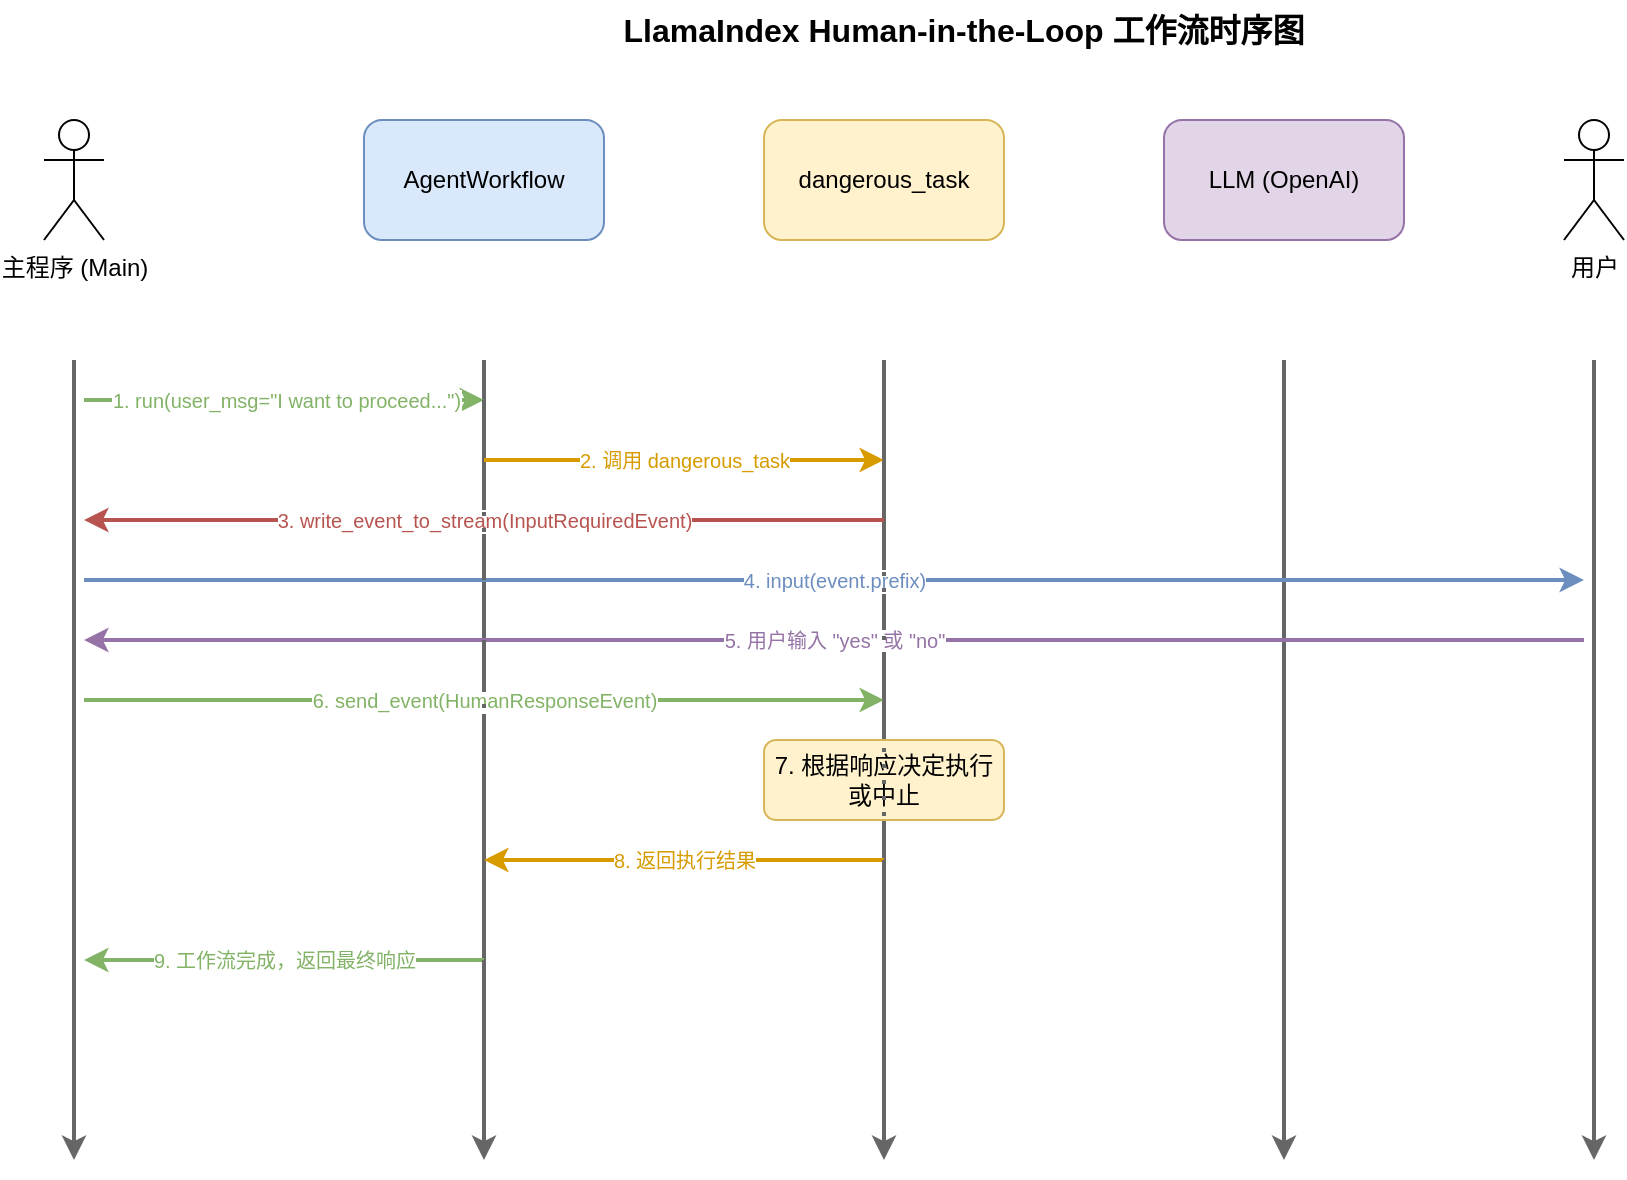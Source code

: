 <mxfile>
    <diagram name="LlamaIndex Human-in-the-Loop" id="llamaindex-human-in-loop">
        <mxGraphModel dx="532" dy="487" grid="1" gridSize="10" guides="1" tooltips="1" connect="1" arrows="1" fold="1" page="1" pageScale="1" pageWidth="1169" pageHeight="827" math="0" shadow="0">
            <root>
                <mxCell id="0"/>
                <mxCell id="1" parent="0"/>
                <mxCell id="2" value="主程序 (Main)" style="shape=umlActor;verticalLabelPosition=bottom;verticalAlign=top;html=1;" vertex="1" parent="1">
                    <mxGeometry x="40" y="80" width="30" height="60" as="geometry"/>
                </mxCell>
                <mxCell id="3" value="AgentWorkflow" style="rounded=1;whiteSpace=wrap;html=1;fillColor=#dae8fc;strokeColor=#6c8ebf;" vertex="1" parent="1">
                    <mxGeometry x="200" y="80" width="120" height="60" as="geometry"/>
                </mxCell>
                <mxCell id="4" value="dangerous_task" style="rounded=1;whiteSpace=wrap;html=1;fillColor=#fff2cc;strokeColor=#d6b656;" vertex="1" parent="1">
                    <mxGeometry x="400" y="80" width="120" height="60" as="geometry"/>
                </mxCell>
                <mxCell id="5" value="LLM (OpenAI)" style="rounded=1;whiteSpace=wrap;html=1;fillColor=#e1d5e7;strokeColor=#9673a6;" vertex="1" parent="1">
                    <mxGeometry x="600" y="80" width="120" height="60" as="geometry"/>
                </mxCell>
                <mxCell id="6" value="用户" style="shape=umlActor;verticalLabelPosition=bottom;verticalAlign=top;html=1;" vertex="1" parent="1">
                    <mxGeometry x="800" y="80" width="30" height="60" as="geometry"/>
                </mxCell>
                <mxCell id="7" value="" style="endArrow=classic;html=1;rounded=0;strokeWidth=2;strokeColor=#666666;" edge="1" parent="1">
                    <mxGeometry width="50" height="50" relative="1" as="geometry">
                        <mxPoint x="55" y="200" as="sourcePoint"/>
                        <mxPoint x="55" y="600" as="targetPoint"/>
                    </mxGeometry>
                </mxCell>
                <mxCell id="8" value="" style="endArrow=classic;html=1;rounded=0;strokeWidth=2;strokeColor=#666666;" edge="1" parent="1">
                    <mxGeometry width="50" height="50" relative="1" as="geometry">
                        <mxPoint x="260" y="200" as="sourcePoint"/>
                        <mxPoint x="260" y="600" as="targetPoint"/>
                    </mxGeometry>
                </mxCell>
                <mxCell id="9" value="" style="endArrow=classic;html=1;rounded=0;strokeWidth=2;strokeColor=#666666;" edge="1" parent="1">
                    <mxGeometry width="50" height="50" relative="1" as="geometry">
                        <mxPoint x="460" y="200" as="sourcePoint"/>
                        <mxPoint x="460" y="600" as="targetPoint"/>
                    </mxGeometry>
                </mxCell>
                <mxCell id="10" value="" style="endArrow=classic;html=1;rounded=0;strokeWidth=2;strokeColor=#666666;" edge="1" parent="1">
                    <mxGeometry width="50" height="50" relative="1" as="geometry">
                        <mxPoint x="660" y="200" as="sourcePoint"/>
                        <mxPoint x="660" y="600" as="targetPoint"/>
                    </mxGeometry>
                </mxCell>
                <mxCell id="11" value="" style="endArrow=classic;html=1;rounded=0;strokeWidth=2;strokeColor=#666666;" edge="1" parent="1">
                    <mxGeometry width="50" height="50" relative="1" as="geometry">
                        <mxPoint x="815" y="200" as="sourcePoint"/>
                        <mxPoint x="815" y="600" as="targetPoint"/>
                    </mxGeometry>
                </mxCell>
                <mxCell id="12" value="1. run(user_msg=&quot;I want to proceed...&quot;)" style="endArrow=classic;html=1;rounded=0;strokeColor=#82b366;strokeWidth=2;fontSize=10;fontColor=#82b366;" edge="1" parent="1">
                    <mxGeometry x="0.009" width="50" height="50" relative="1" as="geometry">
                        <mxPoint x="60" y="220" as="sourcePoint"/>
                        <mxPoint x="260" y="220" as="targetPoint"/>
                        <mxPoint as="offset"/>
                    </mxGeometry>
                </mxCell>
                <mxCell id="14" value="2. 调用 dangerous_task" style="endArrow=classic;html=1;rounded=0;strokeColor=#d79b00;strokeWidth=2;fontSize=10;fontColor=#d79b00;" edge="1" parent="1">
                    <mxGeometry width="50" height="50" relative="1" as="geometry">
                        <mxPoint x="260" y="250" as="sourcePoint"/>
                        <mxPoint x="460" y="250" as="targetPoint"/>
                    </mxGeometry>
                </mxCell>
                <mxCell id="16" value="3. write_event_to_stream(InputRequiredEvent)" style="endArrow=classic;html=1;rounded=0;strokeColor=#b85450;strokeWidth=2;fontSize=10;fontColor=#b85450;" edge="1" parent="1">
                    <mxGeometry width="50" height="50" relative="1" as="geometry">
                        <mxPoint x="460" y="280" as="sourcePoint"/>
                        <mxPoint x="60" y="280" as="targetPoint"/>
                    </mxGeometry>
                </mxCell>
                <mxCell id="18" value="4. input(event.prefix)" style="endArrow=classic;html=1;rounded=0;strokeColor=#6c8ebf;strokeWidth=2;fontSize=10;fontColor=#6c8ebf;" edge="1" parent="1">
                    <mxGeometry width="50" height="50" relative="1" as="geometry">
                        <mxPoint x="60" y="310" as="sourcePoint"/>
                        <mxPoint x="810" y="310" as="targetPoint"/>
                    </mxGeometry>
                </mxCell>
                <mxCell id="20" value="5. 用户输入 &quot;yes&quot; 或 &quot;no&quot;" style="endArrow=classic;html=1;rounded=0;strokeColor=#9673a6;strokeWidth=2;fontSize=10;fontColor=#9673a6;" edge="1" parent="1">
                    <mxGeometry width="50" height="50" relative="1" as="geometry">
                        <mxPoint x="810" y="340" as="sourcePoint"/>
                        <mxPoint x="60" y="340" as="targetPoint"/>
                    </mxGeometry>
                </mxCell>
                <mxCell id="22" value="6. send_event(HumanResponseEvent)" style="endArrow=classic;html=1;rounded=0;strokeColor=#82b366;strokeWidth=2;fontSize=10;fontColor=#82b366;" edge="1" parent="1">
                    <mxGeometry width="50" height="50" relative="1" as="geometry">
                        <mxPoint x="60" y="370" as="sourcePoint"/>
                        <mxPoint x="460" y="370" as="targetPoint"/>
                    </mxGeometry>
                </mxCell>
                <mxCell id="24" value="7. 根据响应决定执行或中止" style="rounded=1;whiteSpace=wrap;html=1;fillColor=#fff2cc;strokeColor=#d6b656;" vertex="1" parent="1">
                    <mxGeometry x="400" y="390" width="120" height="40" as="geometry"/>
                </mxCell>
                <mxCell id="25" value="8. 返回执行结果" style="endArrow=classic;html=1;rounded=0;strokeColor=#d79b00;strokeWidth=2;fontSize=10;fontColor=#d79b00;" edge="1" parent="1">
                    <mxGeometry width="50" height="50" relative="1" as="geometry">
                        <mxPoint x="460" y="450" as="sourcePoint"/>
                        <mxPoint x="260" y="450" as="targetPoint"/>
                    </mxGeometry>
                </mxCell>
                <mxCell id="27" value="9. 工作流完成，返回最终响应" style="endArrow=classic;html=1;rounded=0;strokeColor=#82b366;strokeWidth=2;fontSize=10;fontColor=#82b366;" edge="1" parent="1">
                    <mxGeometry width="50" height="50" relative="1" as="geometry">
                        <mxPoint x="260" y="500" as="sourcePoint"/>
                        <mxPoint x="60" y="500" as="targetPoint"/>
                    </mxGeometry>
                </mxCell>
                <mxCell id="29" value="" style="endArrow=none;dashed=1;html=1;dashPattern=1 3;strokeWidth=2;strokeColor=#666666;" edge="1" parent="1">
                    <mxGeometry width="50" height="50" relative="1" as="geometry">
                        <mxPoint x="55" y="220" as="sourcePoint"/>
                        <mxPoint x="55" y="520" as="targetPoint"/>
                    </mxGeometry>
                </mxCell>
                <mxCell id="30" value="" style="endArrow=none;dashed=1;html=1;dashPattern=1 3;strokeWidth=2;strokeColor=#666666;" edge="1" parent="1">
                    <mxGeometry width="50" height="50" relative="1" as="geometry">
                        <mxPoint x="260" y="220" as="sourcePoint"/>
                        <mxPoint x="260" y="520" as="targetPoint"/>
                    </mxGeometry>
                </mxCell>
                <mxCell id="31" value="" style="endArrow=none;dashed=1;html=1;dashPattern=1 3;strokeWidth=2;strokeColor=#666666;" edge="1" parent="1">
                    <mxGeometry width="50" height="50" relative="1" as="geometry">
                        <mxPoint x="460" y="250" as="sourcePoint"/>
                        <mxPoint x="460" y="520" as="targetPoint"/>
                    </mxGeometry>
                </mxCell>
                <mxCell id="32" value="" style="endArrow=none;dashed=1;html=1;dashPattern=1 3;strokeWidth=2;strokeColor=#666666;" edge="1" parent="1">
                    <mxGeometry width="50" height="50" relative="1" as="geometry">
                        <mxPoint x="815" y="310" as="sourcePoint"/>
                        <mxPoint x="815" y="350" as="targetPoint"/>
                    </mxGeometry>
                </mxCell>
                <mxCell id="33" value="LlamaIndex Human-in-the-Loop 工作流时序图" style="text;html=1;strokeColor=none;fillColor=none;align=center;verticalAlign=middle;whiteSpace=wrap;rounded=0;fontSize=16;fontStyle=1;" vertex="1" parent="1">
                    <mxGeometry x="300" y="20" width="400" height="30" as="geometry"/>
                </mxCell>
            </root>
        </mxGraphModel>
    </diagram>
</mxfile>